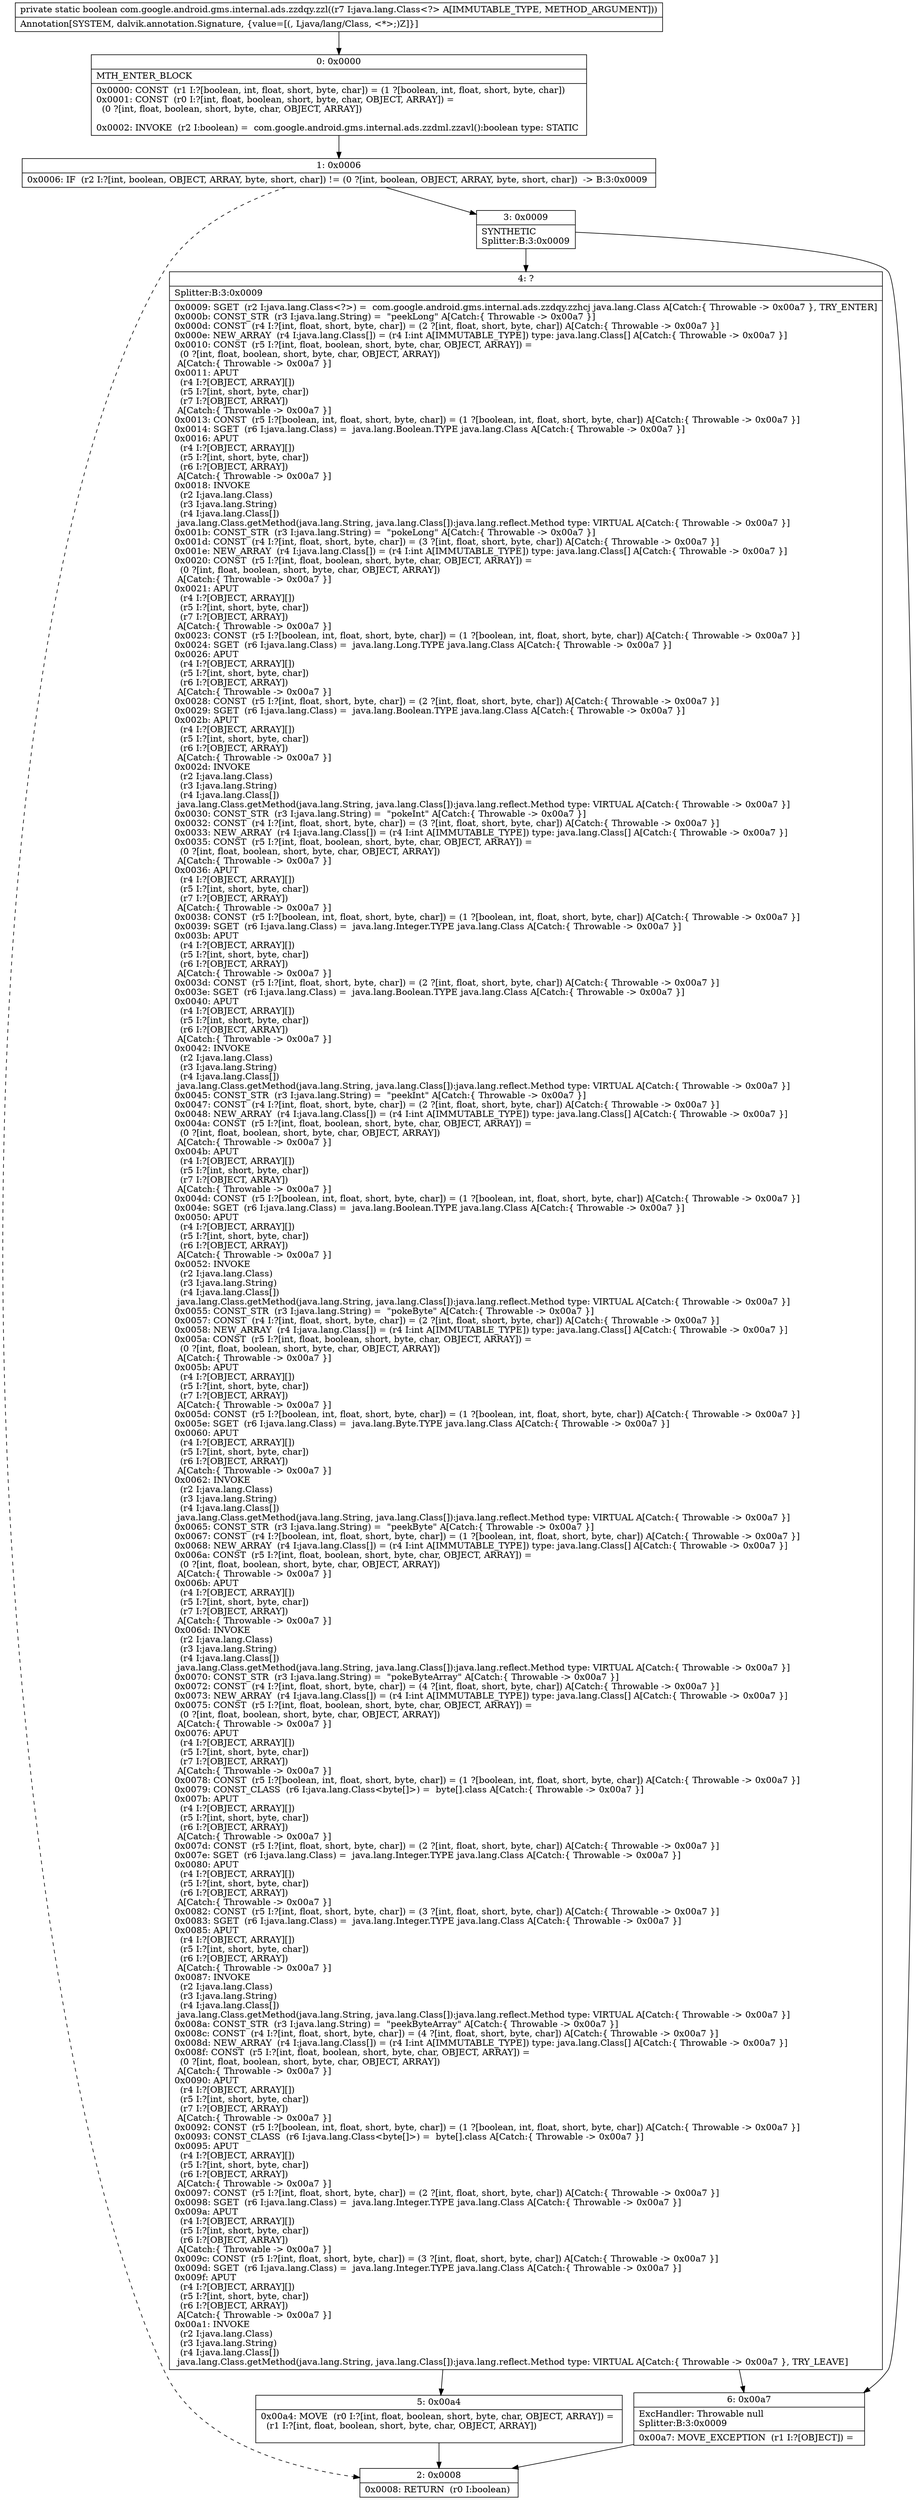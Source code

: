 digraph "CFG forcom.google.android.gms.internal.ads.zzdqy.zzl(Ljava\/lang\/Class;)Z" {
Node_0 [shape=record,label="{0\:\ 0x0000|MTH_ENTER_BLOCK\l|0x0000: CONST  (r1 I:?[boolean, int, float, short, byte, char]) = (1 ?[boolean, int, float, short, byte, char]) \l0x0001: CONST  (r0 I:?[int, float, boolean, short, byte, char, OBJECT, ARRAY]) = \l  (0 ?[int, float, boolean, short, byte, char, OBJECT, ARRAY])\l \l0x0002: INVOKE  (r2 I:boolean) =  com.google.android.gms.internal.ads.zzdml.zzavl():boolean type: STATIC \l}"];
Node_1 [shape=record,label="{1\:\ 0x0006|0x0006: IF  (r2 I:?[int, boolean, OBJECT, ARRAY, byte, short, char]) != (0 ?[int, boolean, OBJECT, ARRAY, byte, short, char])  \-\> B:3:0x0009 \l}"];
Node_2 [shape=record,label="{2\:\ 0x0008|0x0008: RETURN  (r0 I:boolean) \l}"];
Node_3 [shape=record,label="{3\:\ 0x0009|SYNTHETIC\lSplitter:B:3:0x0009\l}"];
Node_4 [shape=record,label="{4\:\ ?|Splitter:B:3:0x0009\l|0x0009: SGET  (r2 I:java.lang.Class\<?\>) =  com.google.android.gms.internal.ads.zzdqy.zzhcj java.lang.Class A[Catch:\{ Throwable \-\> 0x00a7 \}, TRY_ENTER]\l0x000b: CONST_STR  (r3 I:java.lang.String) =  \"peekLong\" A[Catch:\{ Throwable \-\> 0x00a7 \}]\l0x000d: CONST  (r4 I:?[int, float, short, byte, char]) = (2 ?[int, float, short, byte, char]) A[Catch:\{ Throwable \-\> 0x00a7 \}]\l0x000e: NEW_ARRAY  (r4 I:java.lang.Class[]) = (r4 I:int A[IMMUTABLE_TYPE]) type: java.lang.Class[] A[Catch:\{ Throwable \-\> 0x00a7 \}]\l0x0010: CONST  (r5 I:?[int, float, boolean, short, byte, char, OBJECT, ARRAY]) = \l  (0 ?[int, float, boolean, short, byte, char, OBJECT, ARRAY])\l A[Catch:\{ Throwable \-\> 0x00a7 \}]\l0x0011: APUT  \l  (r4 I:?[OBJECT, ARRAY][])\l  (r5 I:?[int, short, byte, char])\l  (r7 I:?[OBJECT, ARRAY])\l A[Catch:\{ Throwable \-\> 0x00a7 \}]\l0x0013: CONST  (r5 I:?[boolean, int, float, short, byte, char]) = (1 ?[boolean, int, float, short, byte, char]) A[Catch:\{ Throwable \-\> 0x00a7 \}]\l0x0014: SGET  (r6 I:java.lang.Class) =  java.lang.Boolean.TYPE java.lang.Class A[Catch:\{ Throwable \-\> 0x00a7 \}]\l0x0016: APUT  \l  (r4 I:?[OBJECT, ARRAY][])\l  (r5 I:?[int, short, byte, char])\l  (r6 I:?[OBJECT, ARRAY])\l A[Catch:\{ Throwable \-\> 0x00a7 \}]\l0x0018: INVOKE  \l  (r2 I:java.lang.Class)\l  (r3 I:java.lang.String)\l  (r4 I:java.lang.Class[])\l java.lang.Class.getMethod(java.lang.String, java.lang.Class[]):java.lang.reflect.Method type: VIRTUAL A[Catch:\{ Throwable \-\> 0x00a7 \}]\l0x001b: CONST_STR  (r3 I:java.lang.String) =  \"pokeLong\" A[Catch:\{ Throwable \-\> 0x00a7 \}]\l0x001d: CONST  (r4 I:?[int, float, short, byte, char]) = (3 ?[int, float, short, byte, char]) A[Catch:\{ Throwable \-\> 0x00a7 \}]\l0x001e: NEW_ARRAY  (r4 I:java.lang.Class[]) = (r4 I:int A[IMMUTABLE_TYPE]) type: java.lang.Class[] A[Catch:\{ Throwable \-\> 0x00a7 \}]\l0x0020: CONST  (r5 I:?[int, float, boolean, short, byte, char, OBJECT, ARRAY]) = \l  (0 ?[int, float, boolean, short, byte, char, OBJECT, ARRAY])\l A[Catch:\{ Throwable \-\> 0x00a7 \}]\l0x0021: APUT  \l  (r4 I:?[OBJECT, ARRAY][])\l  (r5 I:?[int, short, byte, char])\l  (r7 I:?[OBJECT, ARRAY])\l A[Catch:\{ Throwable \-\> 0x00a7 \}]\l0x0023: CONST  (r5 I:?[boolean, int, float, short, byte, char]) = (1 ?[boolean, int, float, short, byte, char]) A[Catch:\{ Throwable \-\> 0x00a7 \}]\l0x0024: SGET  (r6 I:java.lang.Class) =  java.lang.Long.TYPE java.lang.Class A[Catch:\{ Throwable \-\> 0x00a7 \}]\l0x0026: APUT  \l  (r4 I:?[OBJECT, ARRAY][])\l  (r5 I:?[int, short, byte, char])\l  (r6 I:?[OBJECT, ARRAY])\l A[Catch:\{ Throwable \-\> 0x00a7 \}]\l0x0028: CONST  (r5 I:?[int, float, short, byte, char]) = (2 ?[int, float, short, byte, char]) A[Catch:\{ Throwable \-\> 0x00a7 \}]\l0x0029: SGET  (r6 I:java.lang.Class) =  java.lang.Boolean.TYPE java.lang.Class A[Catch:\{ Throwable \-\> 0x00a7 \}]\l0x002b: APUT  \l  (r4 I:?[OBJECT, ARRAY][])\l  (r5 I:?[int, short, byte, char])\l  (r6 I:?[OBJECT, ARRAY])\l A[Catch:\{ Throwable \-\> 0x00a7 \}]\l0x002d: INVOKE  \l  (r2 I:java.lang.Class)\l  (r3 I:java.lang.String)\l  (r4 I:java.lang.Class[])\l java.lang.Class.getMethod(java.lang.String, java.lang.Class[]):java.lang.reflect.Method type: VIRTUAL A[Catch:\{ Throwable \-\> 0x00a7 \}]\l0x0030: CONST_STR  (r3 I:java.lang.String) =  \"pokeInt\" A[Catch:\{ Throwable \-\> 0x00a7 \}]\l0x0032: CONST  (r4 I:?[int, float, short, byte, char]) = (3 ?[int, float, short, byte, char]) A[Catch:\{ Throwable \-\> 0x00a7 \}]\l0x0033: NEW_ARRAY  (r4 I:java.lang.Class[]) = (r4 I:int A[IMMUTABLE_TYPE]) type: java.lang.Class[] A[Catch:\{ Throwable \-\> 0x00a7 \}]\l0x0035: CONST  (r5 I:?[int, float, boolean, short, byte, char, OBJECT, ARRAY]) = \l  (0 ?[int, float, boolean, short, byte, char, OBJECT, ARRAY])\l A[Catch:\{ Throwable \-\> 0x00a7 \}]\l0x0036: APUT  \l  (r4 I:?[OBJECT, ARRAY][])\l  (r5 I:?[int, short, byte, char])\l  (r7 I:?[OBJECT, ARRAY])\l A[Catch:\{ Throwable \-\> 0x00a7 \}]\l0x0038: CONST  (r5 I:?[boolean, int, float, short, byte, char]) = (1 ?[boolean, int, float, short, byte, char]) A[Catch:\{ Throwable \-\> 0x00a7 \}]\l0x0039: SGET  (r6 I:java.lang.Class) =  java.lang.Integer.TYPE java.lang.Class A[Catch:\{ Throwable \-\> 0x00a7 \}]\l0x003b: APUT  \l  (r4 I:?[OBJECT, ARRAY][])\l  (r5 I:?[int, short, byte, char])\l  (r6 I:?[OBJECT, ARRAY])\l A[Catch:\{ Throwable \-\> 0x00a7 \}]\l0x003d: CONST  (r5 I:?[int, float, short, byte, char]) = (2 ?[int, float, short, byte, char]) A[Catch:\{ Throwable \-\> 0x00a7 \}]\l0x003e: SGET  (r6 I:java.lang.Class) =  java.lang.Boolean.TYPE java.lang.Class A[Catch:\{ Throwable \-\> 0x00a7 \}]\l0x0040: APUT  \l  (r4 I:?[OBJECT, ARRAY][])\l  (r5 I:?[int, short, byte, char])\l  (r6 I:?[OBJECT, ARRAY])\l A[Catch:\{ Throwable \-\> 0x00a7 \}]\l0x0042: INVOKE  \l  (r2 I:java.lang.Class)\l  (r3 I:java.lang.String)\l  (r4 I:java.lang.Class[])\l java.lang.Class.getMethod(java.lang.String, java.lang.Class[]):java.lang.reflect.Method type: VIRTUAL A[Catch:\{ Throwable \-\> 0x00a7 \}]\l0x0045: CONST_STR  (r3 I:java.lang.String) =  \"peekInt\" A[Catch:\{ Throwable \-\> 0x00a7 \}]\l0x0047: CONST  (r4 I:?[int, float, short, byte, char]) = (2 ?[int, float, short, byte, char]) A[Catch:\{ Throwable \-\> 0x00a7 \}]\l0x0048: NEW_ARRAY  (r4 I:java.lang.Class[]) = (r4 I:int A[IMMUTABLE_TYPE]) type: java.lang.Class[] A[Catch:\{ Throwable \-\> 0x00a7 \}]\l0x004a: CONST  (r5 I:?[int, float, boolean, short, byte, char, OBJECT, ARRAY]) = \l  (0 ?[int, float, boolean, short, byte, char, OBJECT, ARRAY])\l A[Catch:\{ Throwable \-\> 0x00a7 \}]\l0x004b: APUT  \l  (r4 I:?[OBJECT, ARRAY][])\l  (r5 I:?[int, short, byte, char])\l  (r7 I:?[OBJECT, ARRAY])\l A[Catch:\{ Throwable \-\> 0x00a7 \}]\l0x004d: CONST  (r5 I:?[boolean, int, float, short, byte, char]) = (1 ?[boolean, int, float, short, byte, char]) A[Catch:\{ Throwable \-\> 0x00a7 \}]\l0x004e: SGET  (r6 I:java.lang.Class) =  java.lang.Boolean.TYPE java.lang.Class A[Catch:\{ Throwable \-\> 0x00a7 \}]\l0x0050: APUT  \l  (r4 I:?[OBJECT, ARRAY][])\l  (r5 I:?[int, short, byte, char])\l  (r6 I:?[OBJECT, ARRAY])\l A[Catch:\{ Throwable \-\> 0x00a7 \}]\l0x0052: INVOKE  \l  (r2 I:java.lang.Class)\l  (r3 I:java.lang.String)\l  (r4 I:java.lang.Class[])\l java.lang.Class.getMethod(java.lang.String, java.lang.Class[]):java.lang.reflect.Method type: VIRTUAL A[Catch:\{ Throwable \-\> 0x00a7 \}]\l0x0055: CONST_STR  (r3 I:java.lang.String) =  \"pokeByte\" A[Catch:\{ Throwable \-\> 0x00a7 \}]\l0x0057: CONST  (r4 I:?[int, float, short, byte, char]) = (2 ?[int, float, short, byte, char]) A[Catch:\{ Throwable \-\> 0x00a7 \}]\l0x0058: NEW_ARRAY  (r4 I:java.lang.Class[]) = (r4 I:int A[IMMUTABLE_TYPE]) type: java.lang.Class[] A[Catch:\{ Throwable \-\> 0x00a7 \}]\l0x005a: CONST  (r5 I:?[int, float, boolean, short, byte, char, OBJECT, ARRAY]) = \l  (0 ?[int, float, boolean, short, byte, char, OBJECT, ARRAY])\l A[Catch:\{ Throwable \-\> 0x00a7 \}]\l0x005b: APUT  \l  (r4 I:?[OBJECT, ARRAY][])\l  (r5 I:?[int, short, byte, char])\l  (r7 I:?[OBJECT, ARRAY])\l A[Catch:\{ Throwable \-\> 0x00a7 \}]\l0x005d: CONST  (r5 I:?[boolean, int, float, short, byte, char]) = (1 ?[boolean, int, float, short, byte, char]) A[Catch:\{ Throwable \-\> 0x00a7 \}]\l0x005e: SGET  (r6 I:java.lang.Class) =  java.lang.Byte.TYPE java.lang.Class A[Catch:\{ Throwable \-\> 0x00a7 \}]\l0x0060: APUT  \l  (r4 I:?[OBJECT, ARRAY][])\l  (r5 I:?[int, short, byte, char])\l  (r6 I:?[OBJECT, ARRAY])\l A[Catch:\{ Throwable \-\> 0x00a7 \}]\l0x0062: INVOKE  \l  (r2 I:java.lang.Class)\l  (r3 I:java.lang.String)\l  (r4 I:java.lang.Class[])\l java.lang.Class.getMethod(java.lang.String, java.lang.Class[]):java.lang.reflect.Method type: VIRTUAL A[Catch:\{ Throwable \-\> 0x00a7 \}]\l0x0065: CONST_STR  (r3 I:java.lang.String) =  \"peekByte\" A[Catch:\{ Throwable \-\> 0x00a7 \}]\l0x0067: CONST  (r4 I:?[boolean, int, float, short, byte, char]) = (1 ?[boolean, int, float, short, byte, char]) A[Catch:\{ Throwable \-\> 0x00a7 \}]\l0x0068: NEW_ARRAY  (r4 I:java.lang.Class[]) = (r4 I:int A[IMMUTABLE_TYPE]) type: java.lang.Class[] A[Catch:\{ Throwable \-\> 0x00a7 \}]\l0x006a: CONST  (r5 I:?[int, float, boolean, short, byte, char, OBJECT, ARRAY]) = \l  (0 ?[int, float, boolean, short, byte, char, OBJECT, ARRAY])\l A[Catch:\{ Throwable \-\> 0x00a7 \}]\l0x006b: APUT  \l  (r4 I:?[OBJECT, ARRAY][])\l  (r5 I:?[int, short, byte, char])\l  (r7 I:?[OBJECT, ARRAY])\l A[Catch:\{ Throwable \-\> 0x00a7 \}]\l0x006d: INVOKE  \l  (r2 I:java.lang.Class)\l  (r3 I:java.lang.String)\l  (r4 I:java.lang.Class[])\l java.lang.Class.getMethod(java.lang.String, java.lang.Class[]):java.lang.reflect.Method type: VIRTUAL A[Catch:\{ Throwable \-\> 0x00a7 \}]\l0x0070: CONST_STR  (r3 I:java.lang.String) =  \"pokeByteArray\" A[Catch:\{ Throwable \-\> 0x00a7 \}]\l0x0072: CONST  (r4 I:?[int, float, short, byte, char]) = (4 ?[int, float, short, byte, char]) A[Catch:\{ Throwable \-\> 0x00a7 \}]\l0x0073: NEW_ARRAY  (r4 I:java.lang.Class[]) = (r4 I:int A[IMMUTABLE_TYPE]) type: java.lang.Class[] A[Catch:\{ Throwable \-\> 0x00a7 \}]\l0x0075: CONST  (r5 I:?[int, float, boolean, short, byte, char, OBJECT, ARRAY]) = \l  (0 ?[int, float, boolean, short, byte, char, OBJECT, ARRAY])\l A[Catch:\{ Throwable \-\> 0x00a7 \}]\l0x0076: APUT  \l  (r4 I:?[OBJECT, ARRAY][])\l  (r5 I:?[int, short, byte, char])\l  (r7 I:?[OBJECT, ARRAY])\l A[Catch:\{ Throwable \-\> 0x00a7 \}]\l0x0078: CONST  (r5 I:?[boolean, int, float, short, byte, char]) = (1 ?[boolean, int, float, short, byte, char]) A[Catch:\{ Throwable \-\> 0x00a7 \}]\l0x0079: CONST_CLASS  (r6 I:java.lang.Class\<byte[]\>) =  byte[].class A[Catch:\{ Throwable \-\> 0x00a7 \}]\l0x007b: APUT  \l  (r4 I:?[OBJECT, ARRAY][])\l  (r5 I:?[int, short, byte, char])\l  (r6 I:?[OBJECT, ARRAY])\l A[Catch:\{ Throwable \-\> 0x00a7 \}]\l0x007d: CONST  (r5 I:?[int, float, short, byte, char]) = (2 ?[int, float, short, byte, char]) A[Catch:\{ Throwable \-\> 0x00a7 \}]\l0x007e: SGET  (r6 I:java.lang.Class) =  java.lang.Integer.TYPE java.lang.Class A[Catch:\{ Throwable \-\> 0x00a7 \}]\l0x0080: APUT  \l  (r4 I:?[OBJECT, ARRAY][])\l  (r5 I:?[int, short, byte, char])\l  (r6 I:?[OBJECT, ARRAY])\l A[Catch:\{ Throwable \-\> 0x00a7 \}]\l0x0082: CONST  (r5 I:?[int, float, short, byte, char]) = (3 ?[int, float, short, byte, char]) A[Catch:\{ Throwable \-\> 0x00a7 \}]\l0x0083: SGET  (r6 I:java.lang.Class) =  java.lang.Integer.TYPE java.lang.Class A[Catch:\{ Throwable \-\> 0x00a7 \}]\l0x0085: APUT  \l  (r4 I:?[OBJECT, ARRAY][])\l  (r5 I:?[int, short, byte, char])\l  (r6 I:?[OBJECT, ARRAY])\l A[Catch:\{ Throwable \-\> 0x00a7 \}]\l0x0087: INVOKE  \l  (r2 I:java.lang.Class)\l  (r3 I:java.lang.String)\l  (r4 I:java.lang.Class[])\l java.lang.Class.getMethod(java.lang.String, java.lang.Class[]):java.lang.reflect.Method type: VIRTUAL A[Catch:\{ Throwable \-\> 0x00a7 \}]\l0x008a: CONST_STR  (r3 I:java.lang.String) =  \"peekByteArray\" A[Catch:\{ Throwable \-\> 0x00a7 \}]\l0x008c: CONST  (r4 I:?[int, float, short, byte, char]) = (4 ?[int, float, short, byte, char]) A[Catch:\{ Throwable \-\> 0x00a7 \}]\l0x008d: NEW_ARRAY  (r4 I:java.lang.Class[]) = (r4 I:int A[IMMUTABLE_TYPE]) type: java.lang.Class[] A[Catch:\{ Throwable \-\> 0x00a7 \}]\l0x008f: CONST  (r5 I:?[int, float, boolean, short, byte, char, OBJECT, ARRAY]) = \l  (0 ?[int, float, boolean, short, byte, char, OBJECT, ARRAY])\l A[Catch:\{ Throwable \-\> 0x00a7 \}]\l0x0090: APUT  \l  (r4 I:?[OBJECT, ARRAY][])\l  (r5 I:?[int, short, byte, char])\l  (r7 I:?[OBJECT, ARRAY])\l A[Catch:\{ Throwable \-\> 0x00a7 \}]\l0x0092: CONST  (r5 I:?[boolean, int, float, short, byte, char]) = (1 ?[boolean, int, float, short, byte, char]) A[Catch:\{ Throwable \-\> 0x00a7 \}]\l0x0093: CONST_CLASS  (r6 I:java.lang.Class\<byte[]\>) =  byte[].class A[Catch:\{ Throwable \-\> 0x00a7 \}]\l0x0095: APUT  \l  (r4 I:?[OBJECT, ARRAY][])\l  (r5 I:?[int, short, byte, char])\l  (r6 I:?[OBJECT, ARRAY])\l A[Catch:\{ Throwable \-\> 0x00a7 \}]\l0x0097: CONST  (r5 I:?[int, float, short, byte, char]) = (2 ?[int, float, short, byte, char]) A[Catch:\{ Throwable \-\> 0x00a7 \}]\l0x0098: SGET  (r6 I:java.lang.Class) =  java.lang.Integer.TYPE java.lang.Class A[Catch:\{ Throwable \-\> 0x00a7 \}]\l0x009a: APUT  \l  (r4 I:?[OBJECT, ARRAY][])\l  (r5 I:?[int, short, byte, char])\l  (r6 I:?[OBJECT, ARRAY])\l A[Catch:\{ Throwable \-\> 0x00a7 \}]\l0x009c: CONST  (r5 I:?[int, float, short, byte, char]) = (3 ?[int, float, short, byte, char]) A[Catch:\{ Throwable \-\> 0x00a7 \}]\l0x009d: SGET  (r6 I:java.lang.Class) =  java.lang.Integer.TYPE java.lang.Class A[Catch:\{ Throwable \-\> 0x00a7 \}]\l0x009f: APUT  \l  (r4 I:?[OBJECT, ARRAY][])\l  (r5 I:?[int, short, byte, char])\l  (r6 I:?[OBJECT, ARRAY])\l A[Catch:\{ Throwable \-\> 0x00a7 \}]\l0x00a1: INVOKE  \l  (r2 I:java.lang.Class)\l  (r3 I:java.lang.String)\l  (r4 I:java.lang.Class[])\l java.lang.Class.getMethod(java.lang.String, java.lang.Class[]):java.lang.reflect.Method type: VIRTUAL A[Catch:\{ Throwable \-\> 0x00a7 \}, TRY_LEAVE]\l}"];
Node_5 [shape=record,label="{5\:\ 0x00a4|0x00a4: MOVE  (r0 I:?[int, float, boolean, short, byte, char, OBJECT, ARRAY]) = \l  (r1 I:?[int, float, boolean, short, byte, char, OBJECT, ARRAY])\l \l}"];
Node_6 [shape=record,label="{6\:\ 0x00a7|ExcHandler: Throwable null\lSplitter:B:3:0x0009\l|0x00a7: MOVE_EXCEPTION  (r1 I:?[OBJECT]) =  \l}"];
MethodNode[shape=record,label="{private static boolean com.google.android.gms.internal.ads.zzdqy.zzl((r7 I:java.lang.Class\<?\> A[IMMUTABLE_TYPE, METHOD_ARGUMENT]))  | Annotation[SYSTEM, dalvik.annotation.Signature, \{value=[(, Ljava\/lang\/Class, \<*\>;)Z]\}]\l}"];
MethodNode -> Node_0;
Node_0 -> Node_1;
Node_1 -> Node_2[style=dashed];
Node_1 -> Node_3;
Node_3 -> Node_4;
Node_3 -> Node_6;
Node_4 -> Node_5;
Node_4 -> Node_6;
Node_5 -> Node_2;
Node_6 -> Node_2;
}

